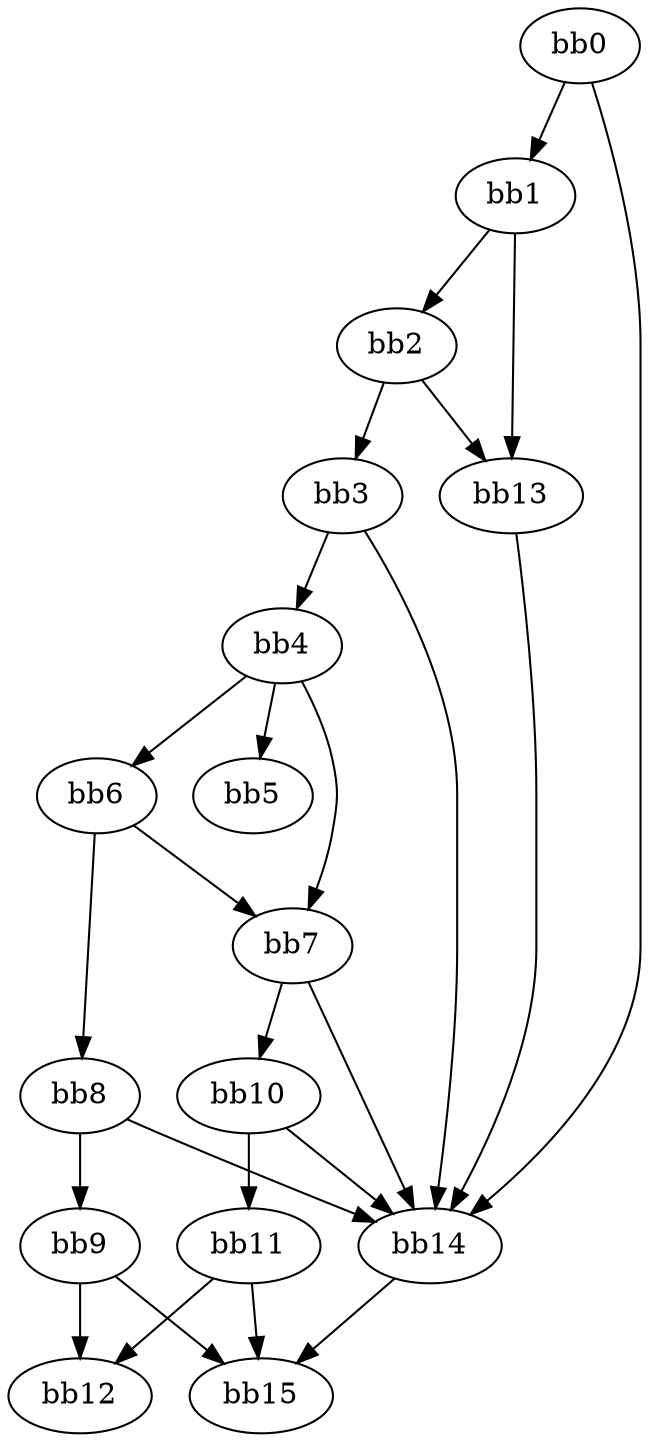 digraph {
    0 [ label = "bb0\l" ]
    1 [ label = "bb1\l" ]
    2 [ label = "bb2\l" ]
    3 [ label = "bb3\l" ]
    4 [ label = "bb4\l" ]
    5 [ label = "bb5\l" ]
    6 [ label = "bb6\l" ]
    7 [ label = "bb7\l" ]
    8 [ label = "bb8\l" ]
    9 [ label = "bb9\l" ]
    10 [ label = "bb10\l" ]
    11 [ label = "bb11\l" ]
    12 [ label = "bb12\l" ]
    13 [ label = "bb13\l" ]
    14 [ label = "bb14\l" ]
    15 [ label = "bb15\l" ]
    0 -> 1 [ ]
    0 -> 14 [ ]
    1 -> 2 [ ]
    1 -> 13 [ ]
    2 -> 3 [ ]
    2 -> 13 [ ]
    3 -> 4 [ ]
    3 -> 14 [ ]
    4 -> 5 [ ]
    4 -> 6 [ ]
    4 -> 7 [ ]
    6 -> 7 [ ]
    6 -> 8 [ ]
    7 -> 10 [ ]
    7 -> 14 [ ]
    8 -> 9 [ ]
    8 -> 14 [ ]
    9 -> 12 [ ]
    9 -> 15 [ ]
    10 -> 11 [ ]
    10 -> 14 [ ]
    11 -> 12 [ ]
    11 -> 15 [ ]
    13 -> 14 [ ]
    14 -> 15 [ ]
}

